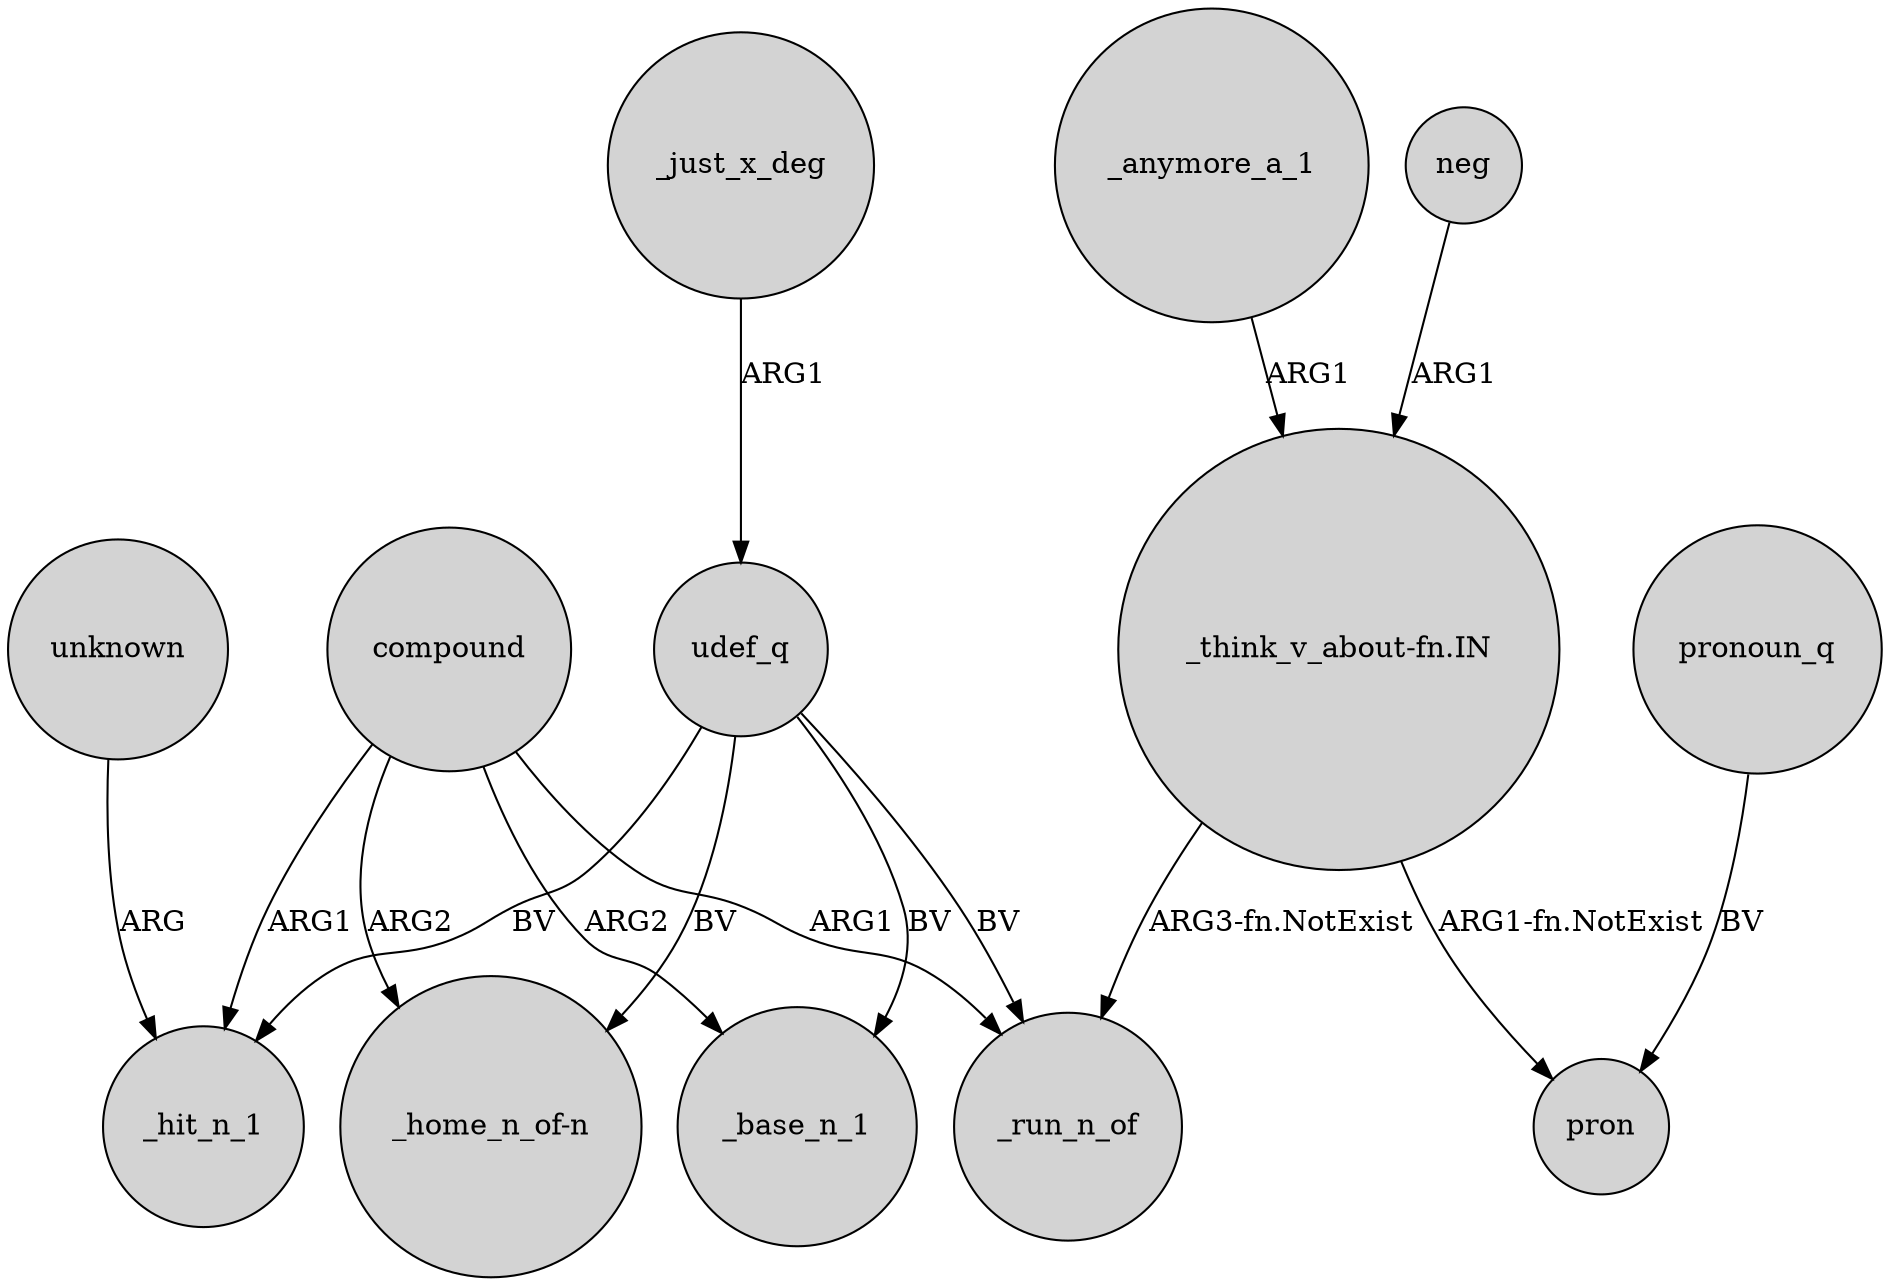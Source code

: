digraph {
	node [shape=circle style=filled]
	udef_q -> "_home_n_of-n" [label=BV]
	udef_q -> _hit_n_1 [label=BV]
	udef_q -> _run_n_of [label=BV]
	compound -> "_home_n_of-n" [label=ARG2]
	_just_x_deg -> udef_q [label=ARG1]
	compound -> _hit_n_1 [label=ARG1]
	neg -> "_think_v_about-fn.IN" [label=ARG1]
	_anymore_a_1 -> "_think_v_about-fn.IN" [label=ARG1]
	compound -> _run_n_of [label=ARG1]
	udef_q -> _base_n_1 [label=BV]
	"_think_v_about-fn.IN" -> pron [label="ARG1-fn.NotExist"]
	compound -> _base_n_1 [label=ARG2]
	"_think_v_about-fn.IN" -> _run_n_of [label="ARG3-fn.NotExist"]
	unknown -> _hit_n_1 [label=ARG]
	pronoun_q -> pron [label=BV]
}
